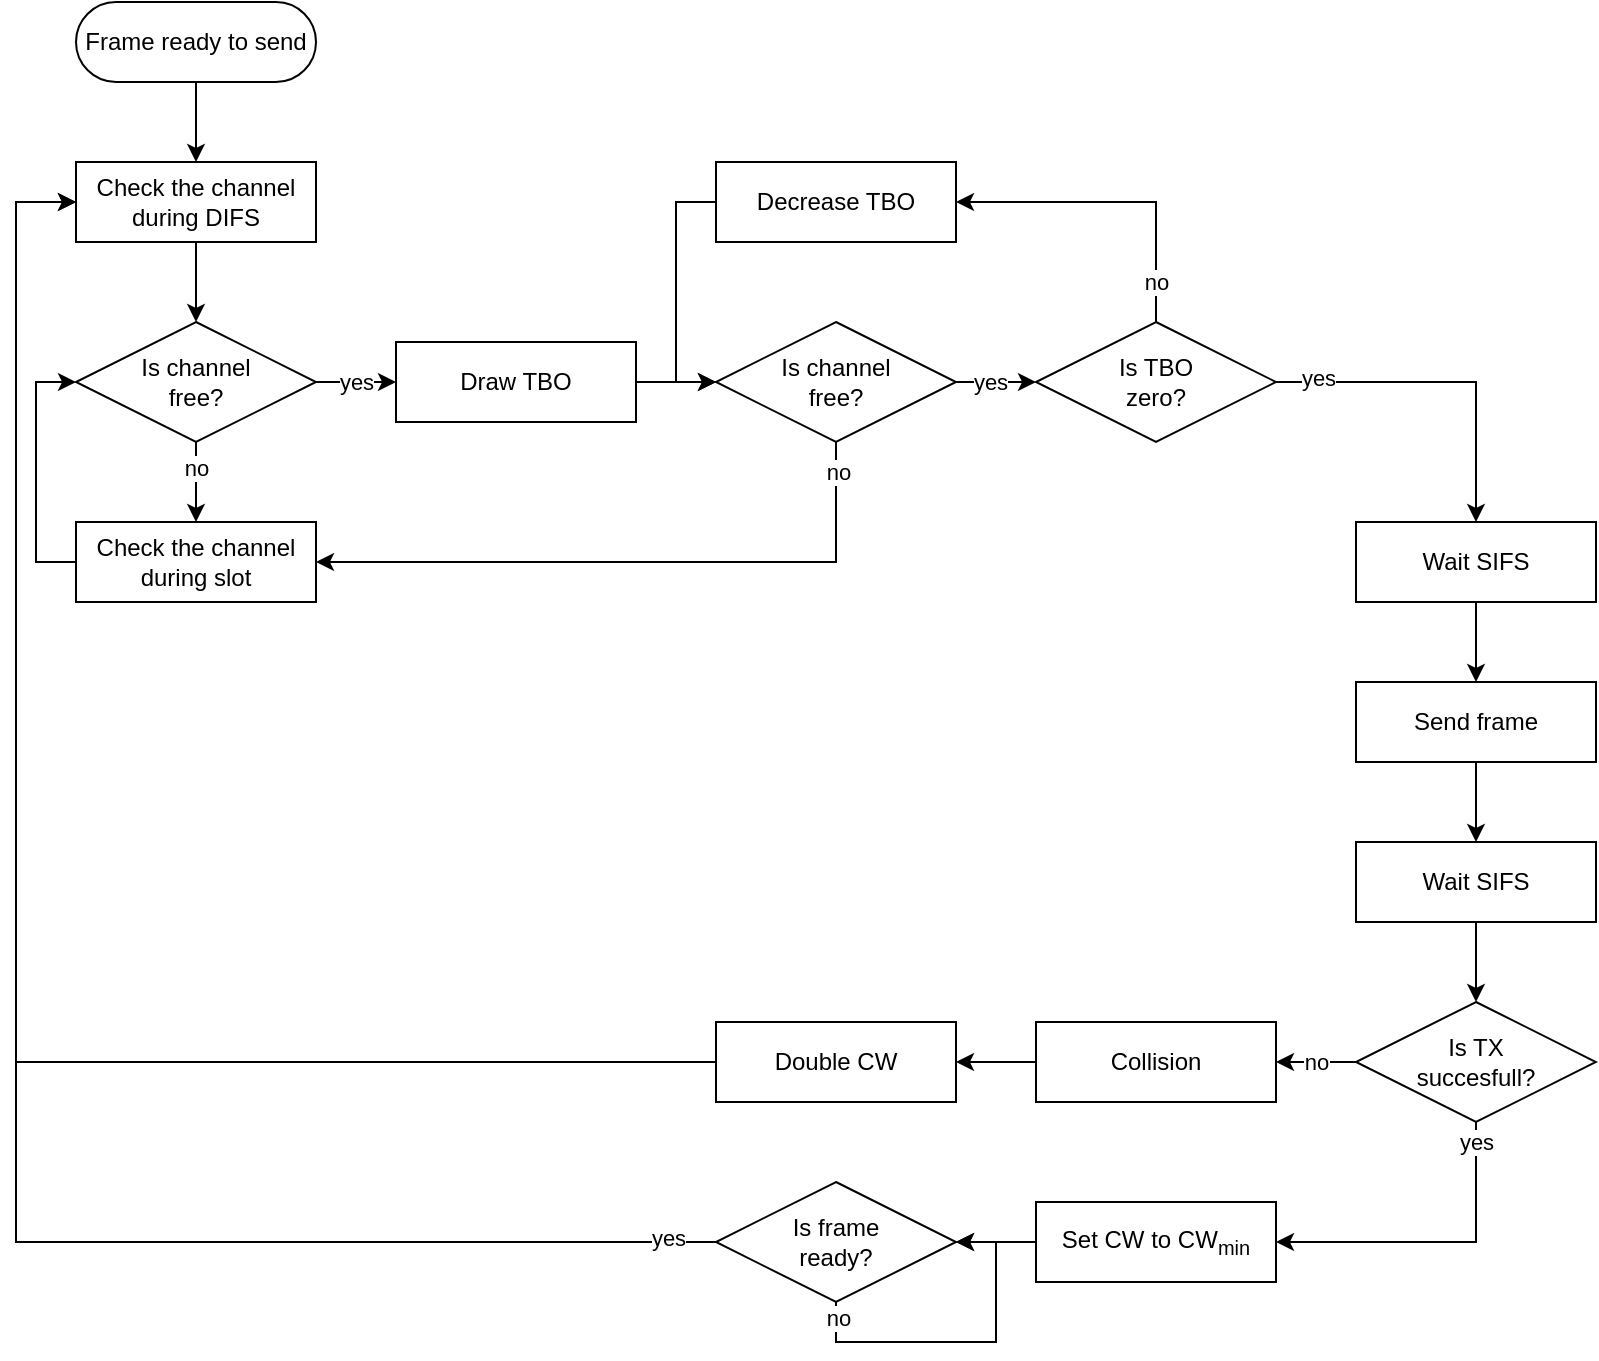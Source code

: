 <mxfile version="24.5.1" type="device">
  <diagram id="C5RBs43oDa-KdzZeNtuy" name="Page-1">
    <mxGraphModel dx="1363" dy="1039" grid="1" gridSize="10" guides="1" tooltips="1" connect="1" arrows="1" fold="1" page="1" pageScale="1" pageWidth="1169" pageHeight="827" math="0" shadow="0">
      <root>
        <mxCell id="WIyWlLk6GJQsqaUBKTNV-0" />
        <mxCell id="WIyWlLk6GJQsqaUBKTNV-1" parent="WIyWlLk6GJQsqaUBKTNV-0" />
        <mxCell id="Hi57yu1lq9ycN2QyLw6a-9" style="edgeStyle=orthogonalEdgeStyle;rounded=0;orthogonalLoop=1;jettySize=auto;html=1;exitX=0.5;exitY=1;exitDx=0;exitDy=0;entryX=0.5;entryY=0;entryDx=0;entryDy=0;" edge="1" parent="WIyWlLk6GJQsqaUBKTNV-1" source="Hi57yu1lq9ycN2QyLw6a-0" target="Hi57yu1lq9ycN2QyLw6a-2">
          <mxGeometry relative="1" as="geometry" />
        </mxCell>
        <mxCell id="Hi57yu1lq9ycN2QyLw6a-0" value="Frame ready to send" style="rounded=1;whiteSpace=wrap;html=1;arcSize=50;" vertex="1" parent="WIyWlLk6GJQsqaUBKTNV-1">
          <mxGeometry x="120" y="80" width="120" height="40" as="geometry" />
        </mxCell>
        <mxCell id="Hi57yu1lq9ycN2QyLw6a-10" style="edgeStyle=orthogonalEdgeStyle;rounded=0;orthogonalLoop=1;jettySize=auto;html=1;exitX=0.5;exitY=1;exitDx=0;exitDy=0;entryX=0.5;entryY=0;entryDx=0;entryDy=0;" edge="1" parent="WIyWlLk6GJQsqaUBKTNV-1" source="Hi57yu1lq9ycN2QyLw6a-2" target="Hi57yu1lq9ycN2QyLw6a-3">
          <mxGeometry relative="1" as="geometry" />
        </mxCell>
        <mxCell id="Hi57yu1lq9ycN2QyLw6a-2" value="Check the channel during DIFS" style="rounded=0;whiteSpace=wrap;html=1;" vertex="1" parent="WIyWlLk6GJQsqaUBKTNV-1">
          <mxGeometry x="120" y="160" width="120" height="40" as="geometry" />
        </mxCell>
        <mxCell id="Hi57yu1lq9ycN2QyLw6a-11" style="edgeStyle=orthogonalEdgeStyle;rounded=0;orthogonalLoop=1;jettySize=auto;html=1;exitX=0.5;exitY=1;exitDx=0;exitDy=0;entryX=0.5;entryY=0;entryDx=0;entryDy=0;" edge="1" parent="WIyWlLk6GJQsqaUBKTNV-1" source="Hi57yu1lq9ycN2QyLw6a-3" target="Hi57yu1lq9ycN2QyLw6a-4">
          <mxGeometry relative="1" as="geometry" />
        </mxCell>
        <mxCell id="Hi57yu1lq9ycN2QyLw6a-38" value="no" style="edgeLabel;html=1;align=center;verticalAlign=middle;resizable=0;points=[];" vertex="1" connectable="0" parent="Hi57yu1lq9ycN2QyLw6a-11">
          <mxGeometry x="-0.55" relative="1" as="geometry">
            <mxPoint y="4" as="offset" />
          </mxGeometry>
        </mxCell>
        <mxCell id="Hi57yu1lq9ycN2QyLw6a-12" value="yes" style="edgeStyle=orthogonalEdgeStyle;rounded=0;orthogonalLoop=1;jettySize=auto;html=1;exitX=1;exitY=0.5;exitDx=0;exitDy=0;entryX=0;entryY=0.5;entryDx=0;entryDy=0;" edge="1" parent="WIyWlLk6GJQsqaUBKTNV-1" source="Hi57yu1lq9ycN2QyLw6a-3" target="Hi57yu1lq9ycN2QyLw6a-5">
          <mxGeometry relative="1" as="geometry">
            <mxPoint as="offset" />
          </mxGeometry>
        </mxCell>
        <mxCell id="Hi57yu1lq9ycN2QyLw6a-3" value="Is channel&lt;div&gt;free?&lt;/div&gt;" style="rhombus;whiteSpace=wrap;html=1;" vertex="1" parent="WIyWlLk6GJQsqaUBKTNV-1">
          <mxGeometry x="120" y="240" width="120" height="60" as="geometry" />
        </mxCell>
        <mxCell id="Hi57yu1lq9ycN2QyLw6a-35" style="edgeStyle=orthogonalEdgeStyle;rounded=0;orthogonalLoop=1;jettySize=auto;html=1;exitX=0;exitY=0.5;exitDx=0;exitDy=0;entryX=0;entryY=0.5;entryDx=0;entryDy=0;" edge="1" parent="WIyWlLk6GJQsqaUBKTNV-1" source="Hi57yu1lq9ycN2QyLw6a-4" target="Hi57yu1lq9ycN2QyLw6a-3">
          <mxGeometry relative="1" as="geometry" />
        </mxCell>
        <mxCell id="Hi57yu1lq9ycN2QyLw6a-4" value="Check the channel during slot" style="rounded=0;whiteSpace=wrap;html=1;" vertex="1" parent="WIyWlLk6GJQsqaUBKTNV-1">
          <mxGeometry x="120" y="340" width="120" height="40" as="geometry" />
        </mxCell>
        <mxCell id="Hi57yu1lq9ycN2QyLw6a-13" style="edgeStyle=orthogonalEdgeStyle;rounded=0;orthogonalLoop=1;jettySize=auto;html=1;exitX=1;exitY=0.5;exitDx=0;exitDy=0;entryX=0;entryY=0.5;entryDx=0;entryDy=0;" edge="1" parent="WIyWlLk6GJQsqaUBKTNV-1" source="Hi57yu1lq9ycN2QyLw6a-5" target="Hi57yu1lq9ycN2QyLw6a-6">
          <mxGeometry relative="1" as="geometry" />
        </mxCell>
        <mxCell id="Hi57yu1lq9ycN2QyLw6a-5" value="Draw TBO" style="rounded=0;whiteSpace=wrap;html=1;" vertex="1" parent="WIyWlLk6GJQsqaUBKTNV-1">
          <mxGeometry x="280" y="250" width="120" height="40" as="geometry" />
        </mxCell>
        <mxCell id="Hi57yu1lq9ycN2QyLw6a-14" style="edgeStyle=orthogonalEdgeStyle;rounded=0;orthogonalLoop=1;jettySize=auto;html=1;exitX=1;exitY=0.5;exitDx=0;exitDy=0;entryX=0;entryY=0.5;entryDx=0;entryDy=0;" edge="1" parent="WIyWlLk6GJQsqaUBKTNV-1" source="Hi57yu1lq9ycN2QyLw6a-6" target="Hi57yu1lq9ycN2QyLw6a-7">
          <mxGeometry relative="1" as="geometry" />
        </mxCell>
        <mxCell id="Hi57yu1lq9ycN2QyLw6a-39" value="yes" style="edgeLabel;html=1;align=center;verticalAlign=middle;resizable=0;points=[];" vertex="1" connectable="0" parent="Hi57yu1lq9ycN2QyLw6a-14">
          <mxGeometry x="-0.5" relative="1" as="geometry">
            <mxPoint x="7" as="offset" />
          </mxGeometry>
        </mxCell>
        <mxCell id="Hi57yu1lq9ycN2QyLw6a-17" style="edgeStyle=orthogonalEdgeStyle;rounded=0;orthogonalLoop=1;jettySize=auto;html=1;exitX=0.5;exitY=1;exitDx=0;exitDy=0;entryX=1;entryY=0.5;entryDx=0;entryDy=0;" edge="1" parent="WIyWlLk6GJQsqaUBKTNV-1" source="Hi57yu1lq9ycN2QyLw6a-6" target="Hi57yu1lq9ycN2QyLw6a-4">
          <mxGeometry relative="1" as="geometry" />
        </mxCell>
        <mxCell id="Hi57yu1lq9ycN2QyLw6a-40" value="no" style="edgeLabel;html=1;align=center;verticalAlign=middle;resizable=0;points=[];" vertex="1" connectable="0" parent="Hi57yu1lq9ycN2QyLw6a-17">
          <mxGeometry x="-0.906" y="1" relative="1" as="geometry">
            <mxPoint as="offset" />
          </mxGeometry>
        </mxCell>
        <mxCell id="Hi57yu1lq9ycN2QyLw6a-6" value="Is channel&lt;div&gt;free?&lt;/div&gt;" style="rhombus;whiteSpace=wrap;html=1;" vertex="1" parent="WIyWlLk6GJQsqaUBKTNV-1">
          <mxGeometry x="440" y="240" width="120" height="60" as="geometry" />
        </mxCell>
        <mxCell id="Hi57yu1lq9ycN2QyLw6a-15" style="edgeStyle=orthogonalEdgeStyle;rounded=0;orthogonalLoop=1;jettySize=auto;html=1;exitX=0.5;exitY=0;exitDx=0;exitDy=0;entryX=1;entryY=0.5;entryDx=0;entryDy=0;" edge="1" parent="WIyWlLk6GJQsqaUBKTNV-1" source="Hi57yu1lq9ycN2QyLw6a-7" target="Hi57yu1lq9ycN2QyLw6a-8">
          <mxGeometry relative="1" as="geometry" />
        </mxCell>
        <mxCell id="Hi57yu1lq9ycN2QyLw6a-42" value="no" style="edgeLabel;html=1;align=center;verticalAlign=middle;resizable=0;points=[];" vertex="1" connectable="0" parent="Hi57yu1lq9ycN2QyLw6a-15">
          <mxGeometry x="-0.662" y="-1" relative="1" as="geometry">
            <mxPoint x="-1" y="7" as="offset" />
          </mxGeometry>
        </mxCell>
        <mxCell id="Hi57yu1lq9ycN2QyLw6a-22" style="edgeStyle=orthogonalEdgeStyle;rounded=0;orthogonalLoop=1;jettySize=auto;html=1;exitX=1;exitY=0.5;exitDx=0;exitDy=0;entryX=0.5;entryY=0;entryDx=0;entryDy=0;" edge="1" parent="WIyWlLk6GJQsqaUBKTNV-1" source="Hi57yu1lq9ycN2QyLw6a-7" target="Hi57yu1lq9ycN2QyLw6a-18">
          <mxGeometry relative="1" as="geometry" />
        </mxCell>
        <mxCell id="Hi57yu1lq9ycN2QyLw6a-41" value="yes" style="edgeLabel;html=1;align=center;verticalAlign=middle;resizable=0;points=[];" vertex="1" connectable="0" parent="Hi57yu1lq9ycN2QyLw6a-22">
          <mxGeometry x="-0.753" y="2" relative="1" as="geometry">
            <mxPoint as="offset" />
          </mxGeometry>
        </mxCell>
        <mxCell id="Hi57yu1lq9ycN2QyLw6a-7" value="Is TBO&lt;div&gt;zero?&lt;/div&gt;" style="rhombus;whiteSpace=wrap;html=1;" vertex="1" parent="WIyWlLk6GJQsqaUBKTNV-1">
          <mxGeometry x="600" y="240" width="120" height="60" as="geometry" />
        </mxCell>
        <mxCell id="Hi57yu1lq9ycN2QyLw6a-16" style="edgeStyle=orthogonalEdgeStyle;rounded=0;orthogonalLoop=1;jettySize=auto;html=1;exitX=0;exitY=0.5;exitDx=0;exitDy=0;entryX=0;entryY=0.5;entryDx=0;entryDy=0;" edge="1" parent="WIyWlLk6GJQsqaUBKTNV-1" source="Hi57yu1lq9ycN2QyLw6a-8" target="Hi57yu1lq9ycN2QyLw6a-6">
          <mxGeometry relative="1" as="geometry" />
        </mxCell>
        <mxCell id="Hi57yu1lq9ycN2QyLw6a-8" value="Decrease TBO" style="rounded=0;whiteSpace=wrap;html=1;" vertex="1" parent="WIyWlLk6GJQsqaUBKTNV-1">
          <mxGeometry x="440" y="160" width="120" height="40" as="geometry" />
        </mxCell>
        <mxCell id="Hi57yu1lq9ycN2QyLw6a-23" style="edgeStyle=orthogonalEdgeStyle;rounded=0;orthogonalLoop=1;jettySize=auto;html=1;exitX=0.5;exitY=1;exitDx=0;exitDy=0;entryX=0.5;entryY=0;entryDx=0;entryDy=0;" edge="1" parent="WIyWlLk6GJQsqaUBKTNV-1" source="Hi57yu1lq9ycN2QyLw6a-18" target="Hi57yu1lq9ycN2QyLw6a-19">
          <mxGeometry relative="1" as="geometry" />
        </mxCell>
        <mxCell id="Hi57yu1lq9ycN2QyLw6a-18" value="Wait SIFS" style="rounded=0;whiteSpace=wrap;html=1;" vertex="1" parent="WIyWlLk6GJQsqaUBKTNV-1">
          <mxGeometry x="760" y="340" width="120" height="40" as="geometry" />
        </mxCell>
        <mxCell id="Hi57yu1lq9ycN2QyLw6a-24" style="edgeStyle=orthogonalEdgeStyle;rounded=0;orthogonalLoop=1;jettySize=auto;html=1;exitX=0.5;exitY=1;exitDx=0;exitDy=0;entryX=0.5;entryY=0;entryDx=0;entryDy=0;" edge="1" parent="WIyWlLk6GJQsqaUBKTNV-1" source="Hi57yu1lq9ycN2QyLw6a-19" target="Hi57yu1lq9ycN2QyLw6a-20">
          <mxGeometry relative="1" as="geometry" />
        </mxCell>
        <mxCell id="Hi57yu1lq9ycN2QyLw6a-19" value="Send frame" style="rounded=0;whiteSpace=wrap;html=1;" vertex="1" parent="WIyWlLk6GJQsqaUBKTNV-1">
          <mxGeometry x="760" y="420" width="120" height="40" as="geometry" />
        </mxCell>
        <mxCell id="Hi57yu1lq9ycN2QyLw6a-25" style="edgeStyle=orthogonalEdgeStyle;rounded=0;orthogonalLoop=1;jettySize=auto;html=1;exitX=0.5;exitY=1;exitDx=0;exitDy=0;entryX=0.5;entryY=0;entryDx=0;entryDy=0;" edge="1" parent="WIyWlLk6GJQsqaUBKTNV-1" source="Hi57yu1lq9ycN2QyLw6a-20" target="Hi57yu1lq9ycN2QyLw6a-21">
          <mxGeometry relative="1" as="geometry" />
        </mxCell>
        <mxCell id="Hi57yu1lq9ycN2QyLw6a-20" value="Wait SIFS" style="rounded=0;whiteSpace=wrap;html=1;" vertex="1" parent="WIyWlLk6GJQsqaUBKTNV-1">
          <mxGeometry x="760" y="500" width="120" height="40" as="geometry" />
        </mxCell>
        <mxCell id="Hi57yu1lq9ycN2QyLw6a-30" style="edgeStyle=orthogonalEdgeStyle;rounded=0;orthogonalLoop=1;jettySize=auto;html=1;exitX=0.5;exitY=1;exitDx=0;exitDy=0;entryX=1;entryY=0.5;entryDx=0;entryDy=0;" edge="1" parent="WIyWlLk6GJQsqaUBKTNV-1" source="Hi57yu1lq9ycN2QyLw6a-21" target="Hi57yu1lq9ycN2QyLw6a-28">
          <mxGeometry relative="1" as="geometry" />
        </mxCell>
        <mxCell id="Hi57yu1lq9ycN2QyLw6a-43" value="yes" style="edgeLabel;html=1;align=center;verticalAlign=middle;resizable=0;points=[];" vertex="1" connectable="0" parent="Hi57yu1lq9ycN2QyLw6a-30">
          <mxGeometry x="-0.7" y="1" relative="1" as="geometry">
            <mxPoint x="-1" y="-14" as="offset" />
          </mxGeometry>
        </mxCell>
        <mxCell id="Hi57yu1lq9ycN2QyLw6a-33" style="edgeStyle=orthogonalEdgeStyle;rounded=0;orthogonalLoop=1;jettySize=auto;html=1;exitX=0;exitY=0.5;exitDx=0;exitDy=0;entryX=1;entryY=0.5;entryDx=0;entryDy=0;" edge="1" parent="WIyWlLk6GJQsqaUBKTNV-1" source="Hi57yu1lq9ycN2QyLw6a-21" target="Hi57yu1lq9ycN2QyLw6a-26">
          <mxGeometry relative="1" as="geometry" />
        </mxCell>
        <mxCell id="Hi57yu1lq9ycN2QyLw6a-44" value="no" style="edgeLabel;html=1;align=center;verticalAlign=middle;resizable=0;points=[];" vertex="1" connectable="0" parent="Hi57yu1lq9ycN2QyLw6a-33">
          <mxGeometry x="-0.1" relative="1" as="geometry">
            <mxPoint x="-2" as="offset" />
          </mxGeometry>
        </mxCell>
        <mxCell id="Hi57yu1lq9ycN2QyLw6a-21" value="Is TX&lt;div&gt;succesfull?&lt;/div&gt;" style="rhombus;whiteSpace=wrap;html=1;" vertex="1" parent="WIyWlLk6GJQsqaUBKTNV-1">
          <mxGeometry x="760" y="580" width="120" height="60" as="geometry" />
        </mxCell>
        <mxCell id="Hi57yu1lq9ycN2QyLw6a-32" style="edgeStyle=orthogonalEdgeStyle;rounded=0;orthogonalLoop=1;jettySize=auto;html=1;exitX=0;exitY=0.5;exitDx=0;exitDy=0;entryX=1;entryY=0.5;entryDx=0;entryDy=0;" edge="1" parent="WIyWlLk6GJQsqaUBKTNV-1" source="Hi57yu1lq9ycN2QyLw6a-26" target="Hi57yu1lq9ycN2QyLw6a-27">
          <mxGeometry relative="1" as="geometry" />
        </mxCell>
        <mxCell id="Hi57yu1lq9ycN2QyLw6a-26" value="Collision" style="rounded=0;whiteSpace=wrap;html=1;" vertex="1" parent="WIyWlLk6GJQsqaUBKTNV-1">
          <mxGeometry x="600" y="590" width="120" height="40" as="geometry" />
        </mxCell>
        <mxCell id="Hi57yu1lq9ycN2QyLw6a-36" style="edgeStyle=orthogonalEdgeStyle;rounded=0;orthogonalLoop=1;jettySize=auto;html=1;exitX=0;exitY=0.5;exitDx=0;exitDy=0;entryX=0;entryY=0.5;entryDx=0;entryDy=0;" edge="1" parent="WIyWlLk6GJQsqaUBKTNV-1" source="Hi57yu1lq9ycN2QyLw6a-27" target="Hi57yu1lq9ycN2QyLw6a-2">
          <mxGeometry relative="1" as="geometry">
            <Array as="points">
              <mxPoint x="90" y="610" />
              <mxPoint x="90" y="180" />
            </Array>
          </mxGeometry>
        </mxCell>
        <mxCell id="Hi57yu1lq9ycN2QyLw6a-27" value="Double CW" style="rounded=0;whiteSpace=wrap;html=1;" vertex="1" parent="WIyWlLk6GJQsqaUBKTNV-1">
          <mxGeometry x="440" y="590" width="120" height="40" as="geometry" />
        </mxCell>
        <mxCell id="Hi57yu1lq9ycN2QyLw6a-31" style="edgeStyle=orthogonalEdgeStyle;rounded=0;orthogonalLoop=1;jettySize=auto;html=1;exitX=0;exitY=0.5;exitDx=0;exitDy=0;entryX=1;entryY=0.5;entryDx=0;entryDy=0;" edge="1" parent="WIyWlLk6GJQsqaUBKTNV-1" source="Hi57yu1lq9ycN2QyLw6a-28" target="Hi57yu1lq9ycN2QyLw6a-29">
          <mxGeometry relative="1" as="geometry" />
        </mxCell>
        <mxCell id="Hi57yu1lq9ycN2QyLw6a-28" value="Set CW to CW&lt;sub&gt;min&lt;/sub&gt;" style="rounded=0;whiteSpace=wrap;html=1;" vertex="1" parent="WIyWlLk6GJQsqaUBKTNV-1">
          <mxGeometry x="600" y="680" width="120" height="40" as="geometry" />
        </mxCell>
        <mxCell id="Hi57yu1lq9ycN2QyLw6a-37" style="edgeStyle=orthogonalEdgeStyle;rounded=0;orthogonalLoop=1;jettySize=auto;html=1;exitX=0;exitY=0.5;exitDx=0;exitDy=0;entryX=0;entryY=0.5;entryDx=0;entryDy=0;" edge="1" parent="WIyWlLk6GJQsqaUBKTNV-1" source="Hi57yu1lq9ycN2QyLw6a-29" target="Hi57yu1lq9ycN2QyLw6a-2">
          <mxGeometry relative="1" as="geometry">
            <Array as="points">
              <mxPoint x="90" y="700" />
              <mxPoint x="90" y="180" />
            </Array>
          </mxGeometry>
        </mxCell>
        <mxCell id="Hi57yu1lq9ycN2QyLw6a-48" value="yes" style="edgeLabel;html=1;align=center;verticalAlign=middle;resizable=0;points=[];" vertex="1" connectable="0" parent="Hi57yu1lq9ycN2QyLw6a-37">
          <mxGeometry x="-0.947" y="-2" relative="1" as="geometry">
            <mxPoint as="offset" />
          </mxGeometry>
        </mxCell>
        <mxCell id="Hi57yu1lq9ycN2QyLw6a-29" value="Is frame&lt;div&gt;ready?&lt;/div&gt;" style="rhombus;whiteSpace=wrap;html=1;" vertex="1" parent="WIyWlLk6GJQsqaUBKTNV-1">
          <mxGeometry x="440" y="670" width="120" height="60" as="geometry" />
        </mxCell>
        <mxCell id="Hi57yu1lq9ycN2QyLw6a-34" style="edgeStyle=orthogonalEdgeStyle;rounded=0;orthogonalLoop=1;jettySize=auto;html=1;exitX=0.5;exitY=1;exitDx=0;exitDy=0;entryX=1;entryY=0.5;entryDx=0;entryDy=0;" edge="1" parent="WIyWlLk6GJQsqaUBKTNV-1" source="Hi57yu1lq9ycN2QyLw6a-29" target="Hi57yu1lq9ycN2QyLw6a-29">
          <mxGeometry relative="1" as="geometry" />
        </mxCell>
        <mxCell id="Hi57yu1lq9ycN2QyLw6a-47" value="no" style="edgeLabel;html=1;align=center;verticalAlign=middle;resizable=0;points=[];" vertex="1" connectable="0" parent="Hi57yu1lq9ycN2QyLw6a-34">
          <mxGeometry x="-0.906" y="1" relative="1" as="geometry">
            <mxPoint as="offset" />
          </mxGeometry>
        </mxCell>
      </root>
    </mxGraphModel>
  </diagram>
</mxfile>
